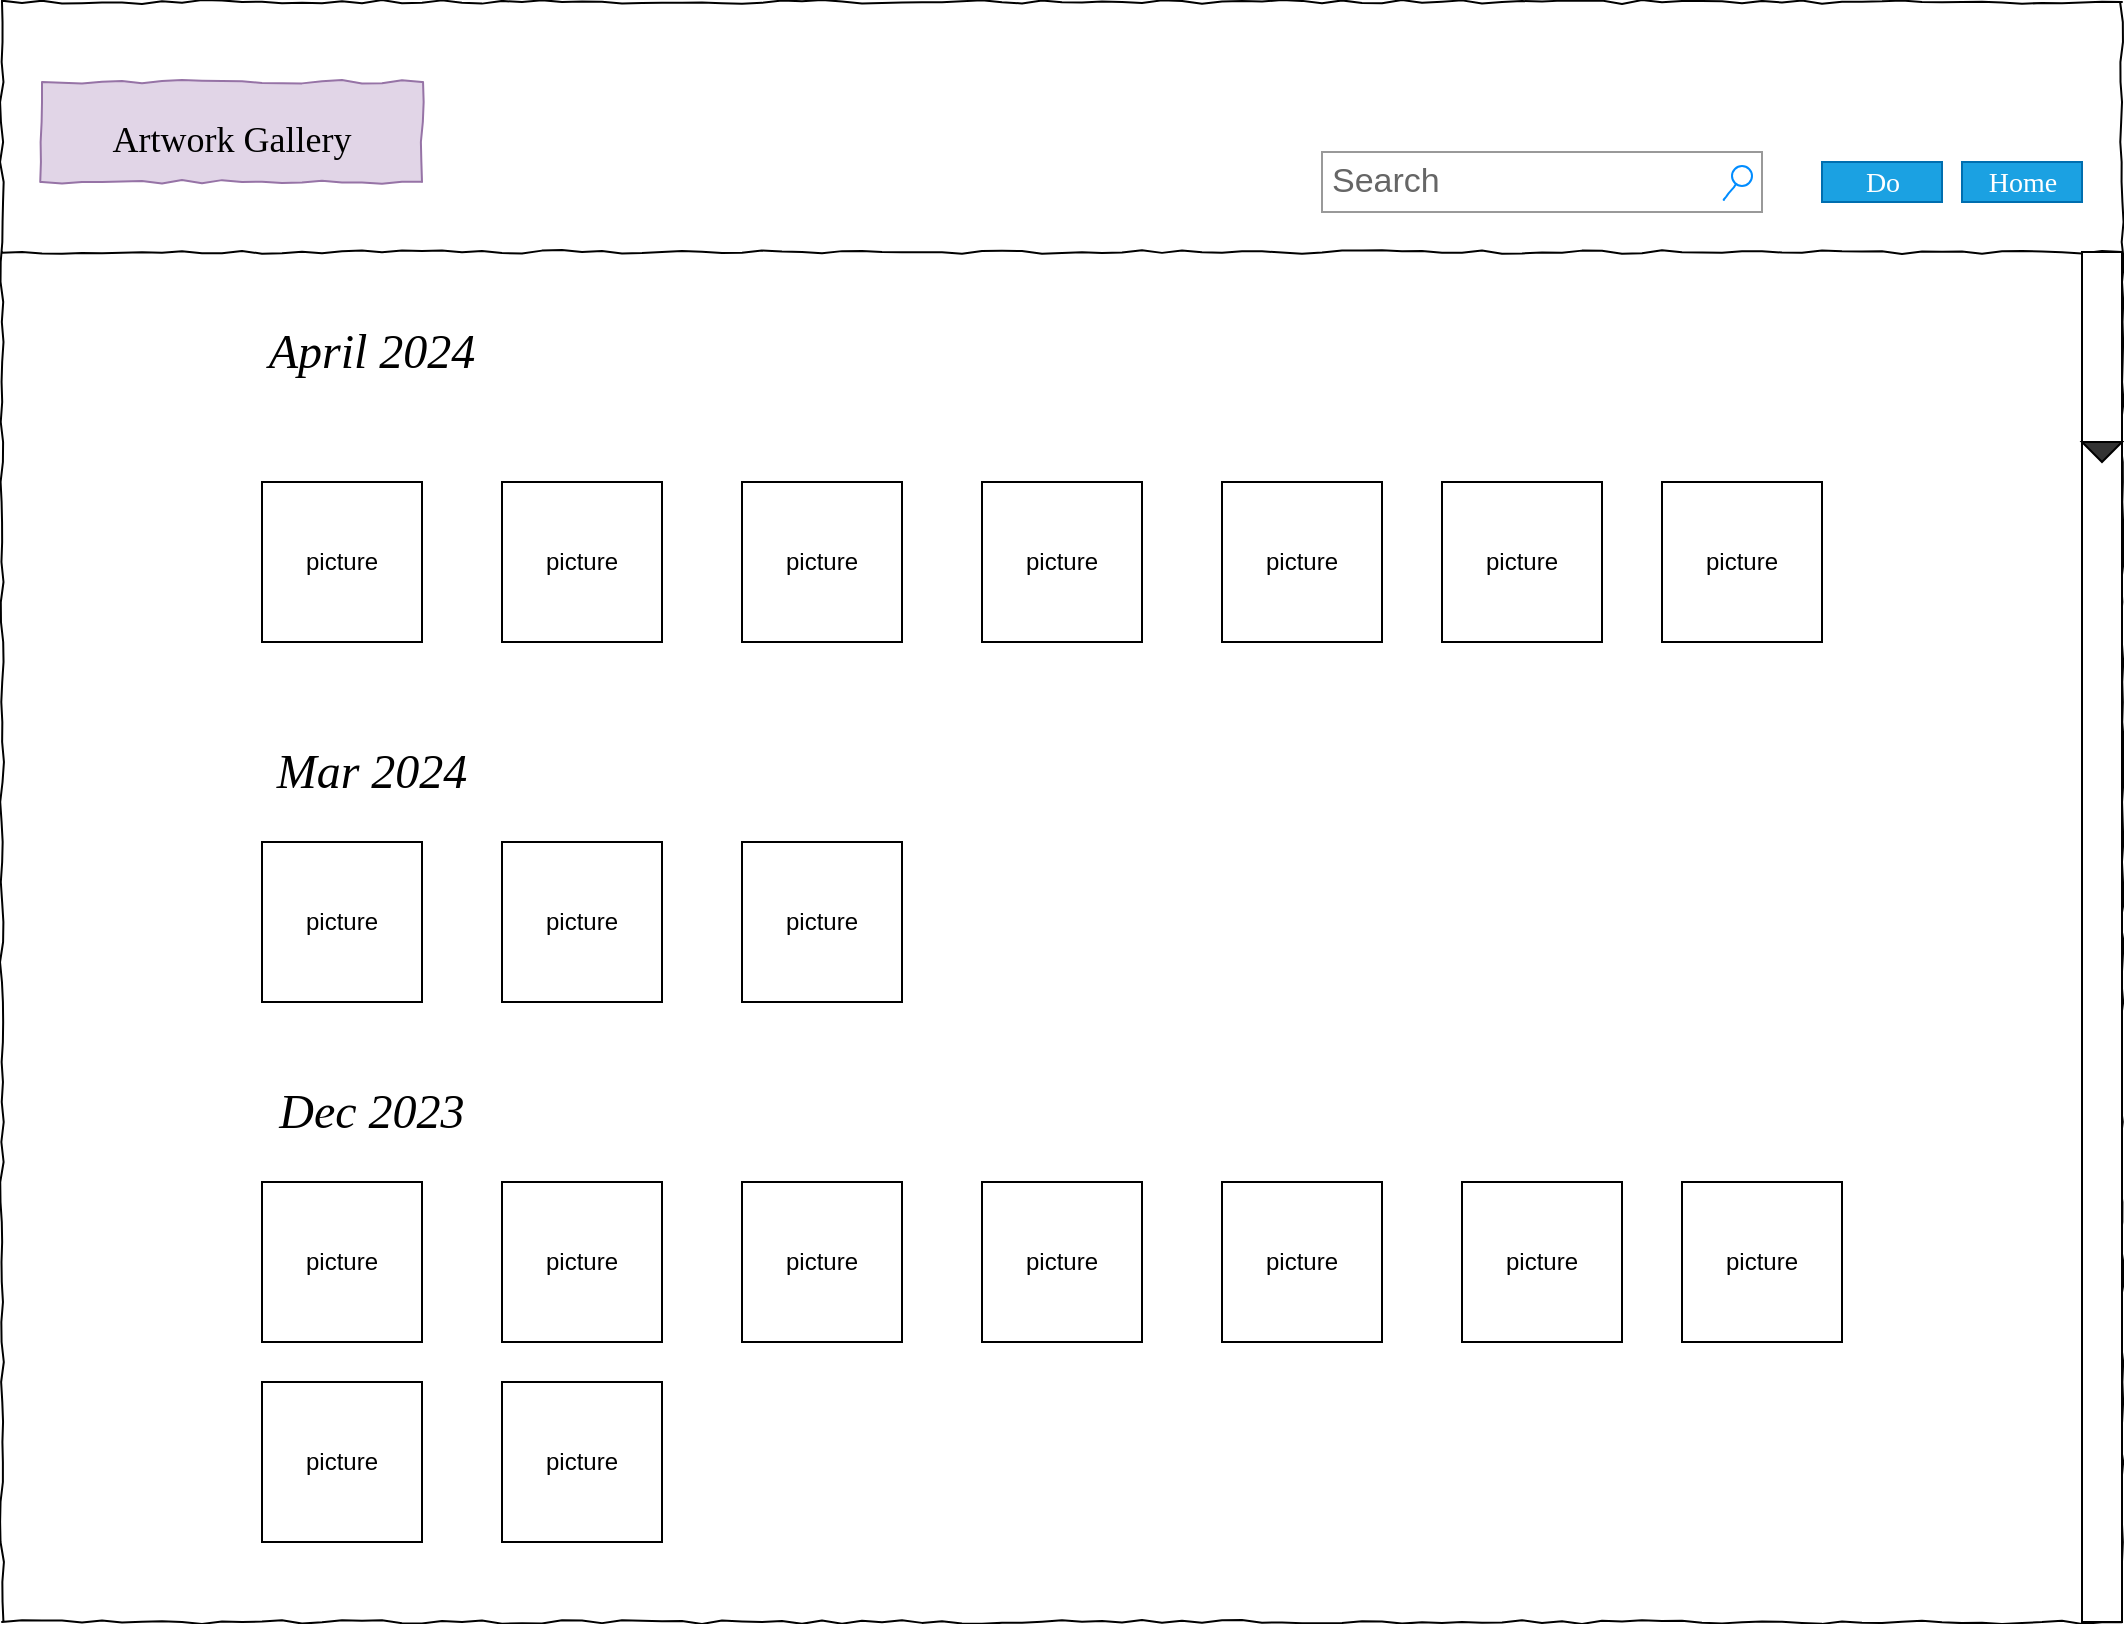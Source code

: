 <mxfile version="24.1.0" type="device">
  <diagram name="Page-1" id="03018318-947c-dd8e-b7a3-06fadd420f32">
    <mxGraphModel dx="1381" dy="808" grid="1" gridSize="10" guides="1" tooltips="1" connect="1" arrows="1" fold="1" page="1" pageScale="1" pageWidth="1100" pageHeight="850" background="none" math="0" shadow="0">
      <root>
        <mxCell id="0" />
        <mxCell id="1" parent="0" />
        <mxCell id="677b7b8949515195-1" value="" style="whiteSpace=wrap;html=1;rounded=0;shadow=0;labelBackgroundColor=none;strokeWidth=1;fontFamily=Verdana;fontSize=12;align=center;comic=1;" parent="1" vertex="1">
          <mxGeometry x="20" y="20" width="1060" height="810" as="geometry" />
        </mxCell>
        <mxCell id="677b7b8949515195-2" value="&lt;font face=&quot;Comic Sans MS&quot; style=&quot;font-size: 18px;&quot;&gt;Artwork Gallery&lt;/font&gt;" style="whiteSpace=wrap;html=1;rounded=0;shadow=0;labelBackgroundColor=none;strokeWidth=1;fontFamily=Verdana;fontSize=28;align=center;comic=1;fillColor=#e1d5e7;strokeColor=#9673a6;" parent="1" vertex="1">
          <mxGeometry x="40" y="60" width="190" height="50" as="geometry" />
        </mxCell>
        <mxCell id="677b7b8949515195-3" value="Search" style="strokeWidth=1;shadow=0;dashed=0;align=center;html=1;shape=mxgraph.mockup.forms.searchBox;strokeColor=#999999;mainText=;strokeColor2=#008cff;fontColor=#666666;fontSize=17;align=left;spacingLeft=3;rounded=0;labelBackgroundColor=none;comic=1;" parent="1" vertex="1">
          <mxGeometry x="680" y="95" width="220" height="30" as="geometry" />
        </mxCell>
        <mxCell id="677b7b8949515195-5" value="Do" style="text;html=1;points=[];align=center;verticalAlign=top;spacingTop=-4;fontSize=14;fontFamily=Verdana;fillColor=#1ba1e2;fontColor=#ffffff;strokeColor=#006EAF;" parent="1" vertex="1">
          <mxGeometry x="930" y="100" width="60" height="20" as="geometry" />
        </mxCell>
        <mxCell id="677b7b8949515195-6" value="Home" style="text;html=1;points=[];align=center;verticalAlign=top;spacingTop=-4;fontSize=14;fontFamily=Verdana;fillColor=#1ba1e2;strokeColor=#006EAF;fontColor=#ffffff;" parent="1" vertex="1">
          <mxGeometry x="1000" y="100" width="60" height="20" as="geometry" />
        </mxCell>
        <mxCell id="677b7b8949515195-9" value="" style="line;strokeWidth=1;html=1;rounded=0;shadow=0;labelBackgroundColor=none;fillColor=none;fontFamily=Verdana;fontSize=14;fontColor=#000000;align=center;comic=1;" parent="1" vertex="1">
          <mxGeometry x="20" y="140" width="1060" height="10" as="geometry" />
        </mxCell>
        <mxCell id="bZsfeSEWU3zBa1zMp8pN-1" value="&lt;font face=&quot;Comic Sans MS&quot; style=&quot;font-size: 24px;&quot;&gt;&lt;i style=&quot;&quot;&gt;April 2024&lt;/i&gt;&lt;/font&gt;" style="text;html=1;align=center;verticalAlign=middle;whiteSpace=wrap;rounded=0;" vertex="1" parent="1">
          <mxGeometry x="130" y="180" width="150" height="30" as="geometry" />
        </mxCell>
        <mxCell id="bZsfeSEWU3zBa1zMp8pN-2" value="&lt;font face=&quot;Comic Sans MS&quot; style=&quot;font-size: 24px;&quot;&gt;&lt;i style=&quot;&quot;&gt;Mar 2024&lt;/i&gt;&lt;/font&gt;" style="text;html=1;align=center;verticalAlign=middle;whiteSpace=wrap;rounded=0;" vertex="1" parent="1">
          <mxGeometry x="130" y="390" width="150" height="30" as="geometry" />
        </mxCell>
        <mxCell id="bZsfeSEWU3zBa1zMp8pN-3" value="&lt;font face=&quot;Comic Sans MS&quot; style=&quot;font-size: 24px;&quot;&gt;&lt;i style=&quot;&quot;&gt;Dec 2023&lt;/i&gt;&lt;/font&gt;" style="text;html=1;align=center;verticalAlign=middle;whiteSpace=wrap;rounded=0;" vertex="1" parent="1">
          <mxGeometry x="130" y="560" width="150" height="30" as="geometry" />
        </mxCell>
        <mxCell id="bZsfeSEWU3zBa1zMp8pN-4" value="picture" style="whiteSpace=wrap;html=1;aspect=fixed;" vertex="1" parent="1">
          <mxGeometry x="150" y="260" width="80" height="80" as="geometry" />
        </mxCell>
        <mxCell id="bZsfeSEWU3zBa1zMp8pN-5" value="picture" style="whiteSpace=wrap;html=1;aspect=fixed;" vertex="1" parent="1">
          <mxGeometry x="270" y="260" width="80" height="80" as="geometry" />
        </mxCell>
        <mxCell id="bZsfeSEWU3zBa1zMp8pN-6" value="picture" style="whiteSpace=wrap;html=1;aspect=fixed;" vertex="1" parent="1">
          <mxGeometry x="390" y="260" width="80" height="80" as="geometry" />
        </mxCell>
        <mxCell id="bZsfeSEWU3zBa1zMp8pN-7" value="picture" style="whiteSpace=wrap;html=1;aspect=fixed;" vertex="1" parent="1">
          <mxGeometry x="510" y="260" width="80" height="80" as="geometry" />
        </mxCell>
        <mxCell id="bZsfeSEWU3zBa1zMp8pN-8" value="picture" style="whiteSpace=wrap;html=1;aspect=fixed;" vertex="1" parent="1">
          <mxGeometry x="630" y="260" width="80" height="80" as="geometry" />
        </mxCell>
        <mxCell id="bZsfeSEWU3zBa1zMp8pN-9" value="picture" style="whiteSpace=wrap;html=1;aspect=fixed;" vertex="1" parent="1">
          <mxGeometry x="740" y="260" width="80" height="80" as="geometry" />
        </mxCell>
        <mxCell id="bZsfeSEWU3zBa1zMp8pN-10" value="picture" style="whiteSpace=wrap;html=1;aspect=fixed;" vertex="1" parent="1">
          <mxGeometry x="850" y="260" width="80" height="80" as="geometry" />
        </mxCell>
        <mxCell id="bZsfeSEWU3zBa1zMp8pN-11" value="picture" style="whiteSpace=wrap;html=1;aspect=fixed;" vertex="1" parent="1">
          <mxGeometry x="150" y="440" width="80" height="80" as="geometry" />
        </mxCell>
        <mxCell id="bZsfeSEWU3zBa1zMp8pN-12" value="picture" style="whiteSpace=wrap;html=1;aspect=fixed;" vertex="1" parent="1">
          <mxGeometry x="270" y="440" width="80" height="80" as="geometry" />
        </mxCell>
        <mxCell id="bZsfeSEWU3zBa1zMp8pN-13" value="picture" style="whiteSpace=wrap;html=1;aspect=fixed;" vertex="1" parent="1">
          <mxGeometry x="390" y="440" width="80" height="80" as="geometry" />
        </mxCell>
        <mxCell id="bZsfeSEWU3zBa1zMp8pN-14" value="picture" style="whiteSpace=wrap;html=1;aspect=fixed;" vertex="1" parent="1">
          <mxGeometry x="150" y="610" width="80" height="80" as="geometry" />
        </mxCell>
        <mxCell id="bZsfeSEWU3zBa1zMp8pN-15" value="picture" style="whiteSpace=wrap;html=1;aspect=fixed;" vertex="1" parent="1">
          <mxGeometry x="150" y="710" width="80" height="80" as="geometry" />
        </mxCell>
        <mxCell id="bZsfeSEWU3zBa1zMp8pN-16" value="picture" style="whiteSpace=wrap;html=1;aspect=fixed;" vertex="1" parent="1">
          <mxGeometry x="270" y="610" width="80" height="80" as="geometry" />
        </mxCell>
        <mxCell id="bZsfeSEWU3zBa1zMp8pN-17" value="picture" style="whiteSpace=wrap;html=1;aspect=fixed;" vertex="1" parent="1">
          <mxGeometry x="390" y="610" width="80" height="80" as="geometry" />
        </mxCell>
        <mxCell id="bZsfeSEWU3zBa1zMp8pN-18" value="picture" style="whiteSpace=wrap;html=1;aspect=fixed;" vertex="1" parent="1">
          <mxGeometry x="510" y="610" width="80" height="80" as="geometry" />
        </mxCell>
        <mxCell id="bZsfeSEWU3zBa1zMp8pN-19" value="picture" style="whiteSpace=wrap;html=1;aspect=fixed;" vertex="1" parent="1">
          <mxGeometry x="630" y="610" width="80" height="80" as="geometry" />
        </mxCell>
        <mxCell id="bZsfeSEWU3zBa1zMp8pN-20" value="picture" style="whiteSpace=wrap;html=1;aspect=fixed;" vertex="1" parent="1">
          <mxGeometry x="750" y="610" width="80" height="80" as="geometry" />
        </mxCell>
        <mxCell id="bZsfeSEWU3zBa1zMp8pN-21" value="picture" style="whiteSpace=wrap;html=1;aspect=fixed;" vertex="1" parent="1">
          <mxGeometry x="860" y="610" width="80" height="80" as="geometry" />
        </mxCell>
        <mxCell id="bZsfeSEWU3zBa1zMp8pN-22" value="picture" style="whiteSpace=wrap;html=1;aspect=fixed;" vertex="1" parent="1">
          <mxGeometry x="270" y="710" width="80" height="80" as="geometry" />
        </mxCell>
        <mxCell id="bZsfeSEWU3zBa1zMp8pN-23" value="" style="rounded=0;whiteSpace=wrap;html=1;direction=north;" vertex="1" parent="1">
          <mxGeometry x="1060" y="145" width="20" height="685" as="geometry" />
        </mxCell>
        <mxCell id="bZsfeSEWU3zBa1zMp8pN-24" value="" style="triangle;whiteSpace=wrap;html=1;direction=south;fillColor=#333333;" vertex="1" parent="1">
          <mxGeometry x="1060" y="240" width="20" height="10" as="geometry" />
        </mxCell>
      </root>
    </mxGraphModel>
  </diagram>
</mxfile>
